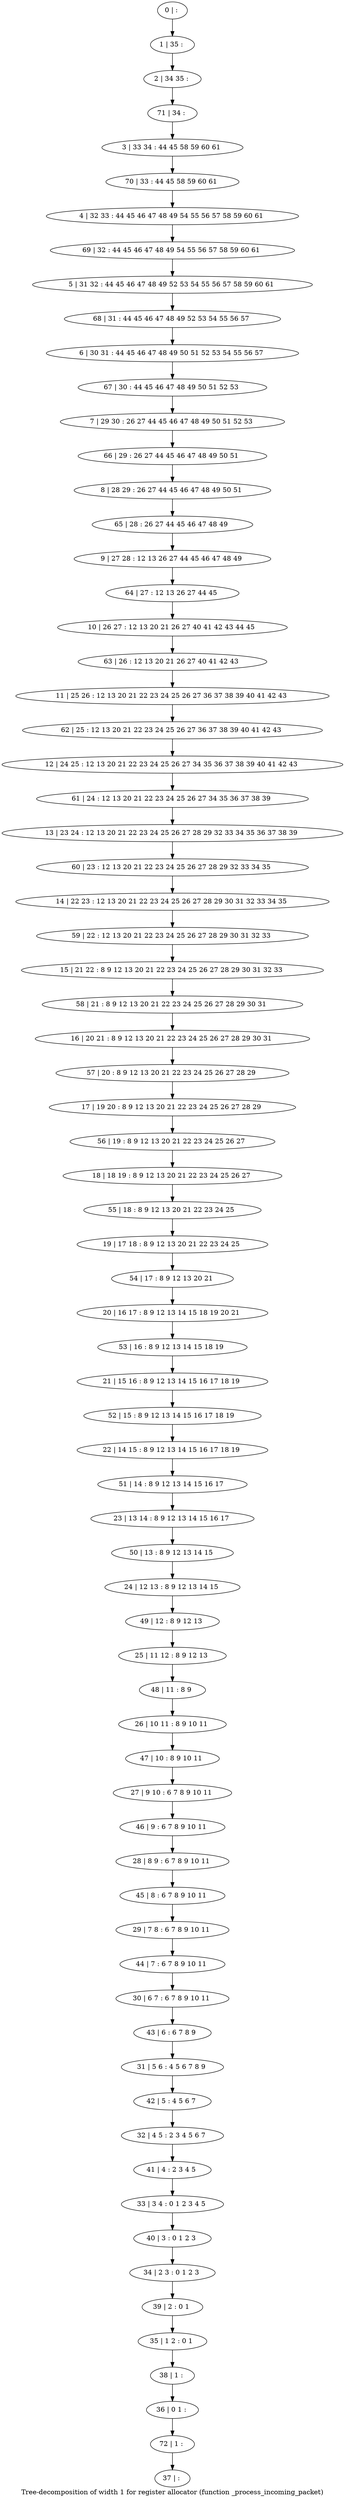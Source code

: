 digraph G {
graph [label="Tree-decomposition of width 1 for register allocator (function _process_incoming_packet)"]
0[label="0 | : "];
1[label="1 | 35 : "];
2[label="2 | 34 35 : "];
3[label="3 | 33 34 : 44 45 58 59 60 61 "];
4[label="4 | 32 33 : 44 45 46 47 48 49 54 55 56 57 58 59 60 61 "];
5[label="5 | 31 32 : 44 45 46 47 48 49 52 53 54 55 56 57 58 59 60 61 "];
6[label="6 | 30 31 : 44 45 46 47 48 49 50 51 52 53 54 55 56 57 "];
7[label="7 | 29 30 : 26 27 44 45 46 47 48 49 50 51 52 53 "];
8[label="8 | 28 29 : 26 27 44 45 46 47 48 49 50 51 "];
9[label="9 | 27 28 : 12 13 26 27 44 45 46 47 48 49 "];
10[label="10 | 26 27 : 12 13 20 21 26 27 40 41 42 43 44 45 "];
11[label="11 | 25 26 : 12 13 20 21 22 23 24 25 26 27 36 37 38 39 40 41 42 43 "];
12[label="12 | 24 25 : 12 13 20 21 22 23 24 25 26 27 34 35 36 37 38 39 40 41 42 43 "];
13[label="13 | 23 24 : 12 13 20 21 22 23 24 25 26 27 28 29 32 33 34 35 36 37 38 39 "];
14[label="14 | 22 23 : 12 13 20 21 22 23 24 25 26 27 28 29 30 31 32 33 34 35 "];
15[label="15 | 21 22 : 8 9 12 13 20 21 22 23 24 25 26 27 28 29 30 31 32 33 "];
16[label="16 | 20 21 : 8 9 12 13 20 21 22 23 24 25 26 27 28 29 30 31 "];
17[label="17 | 19 20 : 8 9 12 13 20 21 22 23 24 25 26 27 28 29 "];
18[label="18 | 18 19 : 8 9 12 13 20 21 22 23 24 25 26 27 "];
19[label="19 | 17 18 : 8 9 12 13 20 21 22 23 24 25 "];
20[label="20 | 16 17 : 8 9 12 13 14 15 18 19 20 21 "];
21[label="21 | 15 16 : 8 9 12 13 14 15 16 17 18 19 "];
22[label="22 | 14 15 : 8 9 12 13 14 15 16 17 18 19 "];
23[label="23 | 13 14 : 8 9 12 13 14 15 16 17 "];
24[label="24 | 12 13 : 8 9 12 13 14 15 "];
25[label="25 | 11 12 : 8 9 12 13 "];
26[label="26 | 10 11 : 8 9 10 11 "];
27[label="27 | 9 10 : 6 7 8 9 10 11 "];
28[label="28 | 8 9 : 6 7 8 9 10 11 "];
29[label="29 | 7 8 : 6 7 8 9 10 11 "];
30[label="30 | 6 7 : 6 7 8 9 10 11 "];
31[label="31 | 5 6 : 4 5 6 7 8 9 "];
32[label="32 | 4 5 : 2 3 4 5 6 7 "];
33[label="33 | 3 4 : 0 1 2 3 4 5 "];
34[label="34 | 2 3 : 0 1 2 3 "];
35[label="35 | 1 2 : 0 1 "];
36[label="36 | 0 1 : "];
37[label="37 | : "];
38[label="38 | 1 : "];
39[label="39 | 2 : 0 1 "];
40[label="40 | 3 : 0 1 2 3 "];
41[label="41 | 4 : 2 3 4 5 "];
42[label="42 | 5 : 4 5 6 7 "];
43[label="43 | 6 : 6 7 8 9 "];
44[label="44 | 7 : 6 7 8 9 10 11 "];
45[label="45 | 8 : 6 7 8 9 10 11 "];
46[label="46 | 9 : 6 7 8 9 10 11 "];
47[label="47 | 10 : 8 9 10 11 "];
48[label="48 | 11 : 8 9 "];
49[label="49 | 12 : 8 9 12 13 "];
50[label="50 | 13 : 8 9 12 13 14 15 "];
51[label="51 | 14 : 8 9 12 13 14 15 16 17 "];
52[label="52 | 15 : 8 9 12 13 14 15 16 17 18 19 "];
53[label="53 | 16 : 8 9 12 13 14 15 18 19 "];
54[label="54 | 17 : 8 9 12 13 20 21 "];
55[label="55 | 18 : 8 9 12 13 20 21 22 23 24 25 "];
56[label="56 | 19 : 8 9 12 13 20 21 22 23 24 25 26 27 "];
57[label="57 | 20 : 8 9 12 13 20 21 22 23 24 25 26 27 28 29 "];
58[label="58 | 21 : 8 9 12 13 20 21 22 23 24 25 26 27 28 29 30 31 "];
59[label="59 | 22 : 12 13 20 21 22 23 24 25 26 27 28 29 30 31 32 33 "];
60[label="60 | 23 : 12 13 20 21 22 23 24 25 26 27 28 29 32 33 34 35 "];
61[label="61 | 24 : 12 13 20 21 22 23 24 25 26 27 34 35 36 37 38 39 "];
62[label="62 | 25 : 12 13 20 21 22 23 24 25 26 27 36 37 38 39 40 41 42 43 "];
63[label="63 | 26 : 12 13 20 21 26 27 40 41 42 43 "];
64[label="64 | 27 : 12 13 26 27 44 45 "];
65[label="65 | 28 : 26 27 44 45 46 47 48 49 "];
66[label="66 | 29 : 26 27 44 45 46 47 48 49 50 51 "];
67[label="67 | 30 : 44 45 46 47 48 49 50 51 52 53 "];
68[label="68 | 31 : 44 45 46 47 48 49 52 53 54 55 56 57 "];
69[label="69 | 32 : 44 45 46 47 48 49 54 55 56 57 58 59 60 61 "];
70[label="70 | 33 : 44 45 58 59 60 61 "];
71[label="71 | 34 : "];
72[label="72 | 1 : "];
0->1 ;
1->2 ;
38->36 ;
35->38 ;
39->35 ;
34->39 ;
40->34 ;
33->40 ;
41->33 ;
32->41 ;
42->32 ;
31->42 ;
43->31 ;
30->43 ;
44->30 ;
29->44 ;
45->29 ;
28->45 ;
46->28 ;
27->46 ;
47->27 ;
26->47 ;
48->26 ;
25->48 ;
49->25 ;
24->49 ;
50->24 ;
23->50 ;
51->23 ;
22->51 ;
52->22 ;
21->52 ;
53->21 ;
20->53 ;
54->20 ;
19->54 ;
55->19 ;
18->55 ;
56->18 ;
17->56 ;
57->17 ;
16->57 ;
58->16 ;
15->58 ;
59->15 ;
14->59 ;
60->14 ;
13->60 ;
61->13 ;
12->61 ;
62->12 ;
11->62 ;
63->11 ;
10->63 ;
64->10 ;
9->64 ;
65->9 ;
8->65 ;
66->8 ;
7->66 ;
67->7 ;
6->67 ;
68->6 ;
5->68 ;
69->5 ;
4->69 ;
70->4 ;
3->70 ;
71->3 ;
2->71 ;
72->37 ;
36->72 ;
}
